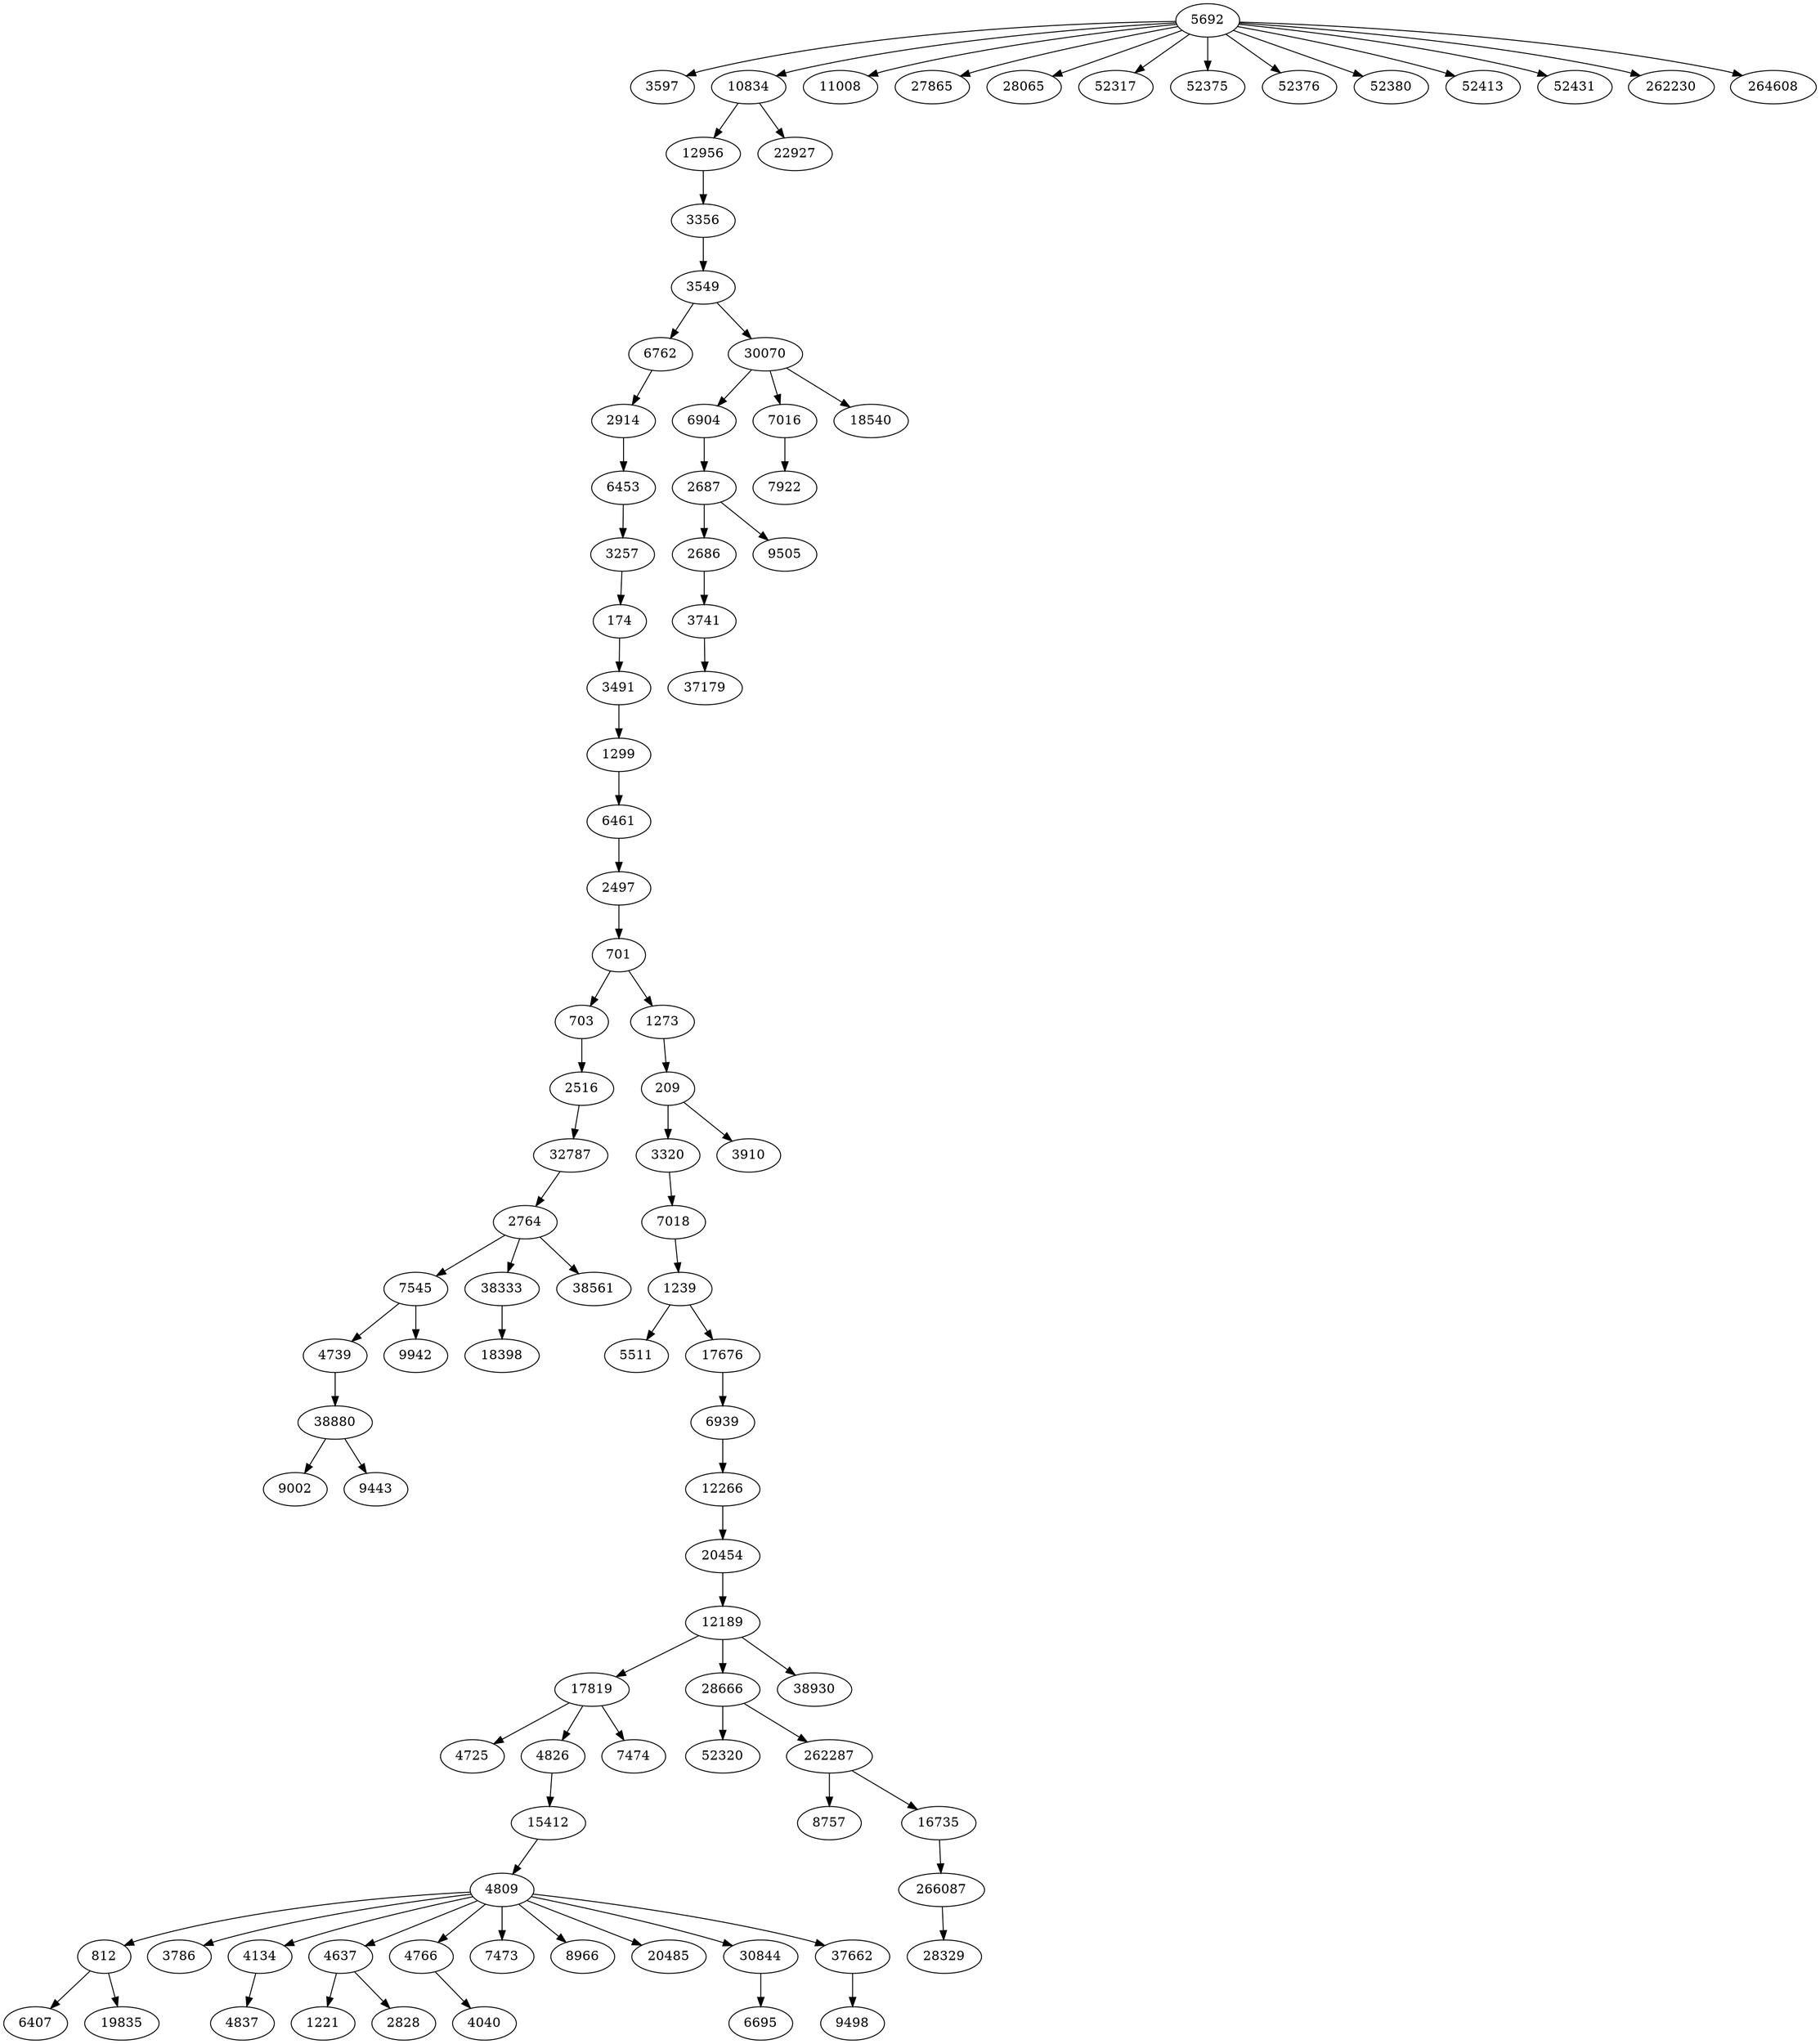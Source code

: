 digraph {
  // Node definitions.
  174;
  209;
  701;
  703;
  812;
  1221;
  1239;
  1273;
  1299;
  2497;
  2516;
  2686;
  2687;
  2764;
  2828;
  2914;
  3257;
  3320;
  3356;
  3491;
  3549;
  3597;
  3741;
  3786;
  3910;
  4040;
  4134;
  4637;
  4725;
  4739;
  4766;
  4809;
  4826;
  4837;
  5511;
  5692;
  6407;
  6453;
  6461;
  6695;
  6762;
  6904;
  6939;
  7016;
  7018;
  7473;
  7474;
  7545;
  7922;
  8757;
  8966;
  9002;
  9443;
  9498;
  9505;
  9942;
  10834;
  11008;
  12189;
  12266;
  12956;
  15412;
  16735;
  17676;
  17819;
  18398;
  18540;
  19835;
  20454;
  20485;
  22927;
  27865;
  28065;
  28329;
  28666;
  30070;
  30844;
  32787;
  37179;
  37662;
  38333;
  38561;
  38880;
  38930;
  52317;
  52320;
  52375;
  52376;
  52380;
  52413;
  52431;
  262230;
  262287;
  264608;
  266087;

  // Edge definitions.
  174 -> 3491;
  209 -> 3320;
  209 -> 3910;
  701 -> 703;
  701 -> 1273;
  703 -> 2516;
  812 -> 6407;
  812 -> 19835;
  1239 -> 5511;
  1239 -> 17676;
  1273 -> 209;
  1299 -> 6461;
  2497 -> 701;
  2516 -> 32787;
  2686 -> 3741;
  2687 -> 2686;
  2687 -> 9505;
  2764 -> 7545;
  2764 -> 38333;
  2764 -> 38561;
  2914 -> 6453;
  3257 -> 174;
  3320 -> 7018;
  3356 -> 3549;
  3491 -> 1299;
  3549 -> 6762;
  3549 -> 30070;
  3741 -> 37179;
  4134 -> 4837;
  4637 -> 1221;
  4637 -> 2828;
  4739 -> 38880;
  4766 -> 4040;
  4809 -> 812;
  4809 -> 3786;
  4809 -> 4134;
  4809 -> 4637;
  4809 -> 4766;
  4809 -> 7473;
  4809 -> 8966;
  4809 -> 20485;
  4809 -> 30844;
  4809 -> 37662;
  4826 -> 15412;
  5692 -> 3597;
  5692 -> 10834;
  5692 -> 11008;
  5692 -> 27865;
  5692 -> 28065;
  5692 -> 52317;
  5692 -> 52375;
  5692 -> 52376;
  5692 -> 52380;
  5692 -> 52413;
  5692 -> 52431;
  5692 -> 262230;
  5692 -> 264608;
  6453 -> 3257;
  6461 -> 2497;
  6762 -> 2914;
  6904 -> 2687;
  6939 -> 12266;
  7016 -> 7922;
  7018 -> 1239;
  7545 -> 4739;
  7545 -> 9942;
  10834 -> 12956;
  10834 -> 22927;
  12189 -> 17819;
  12189 -> 28666;
  12189 -> 38930;
  12266 -> 20454;
  12956 -> 3356;
  15412 -> 4809;
  16735 -> 266087;
  17676 -> 6939;
  17819 -> 4725;
  17819 -> 4826;
  17819 -> 7474;
  20454 -> 12189;
  28666 -> 52320;
  28666 -> 262287;
  30070 -> 6904;
  30070 -> 7016;
  30070 -> 18540;
  30844 -> 6695;
  32787 -> 2764;
  37662 -> 9498;
  38333 -> 18398;
  38880 -> 9002;
  38880 -> 9443;
  262287 -> 8757;
  262287 -> 16735;
  266087 -> 28329;
}
